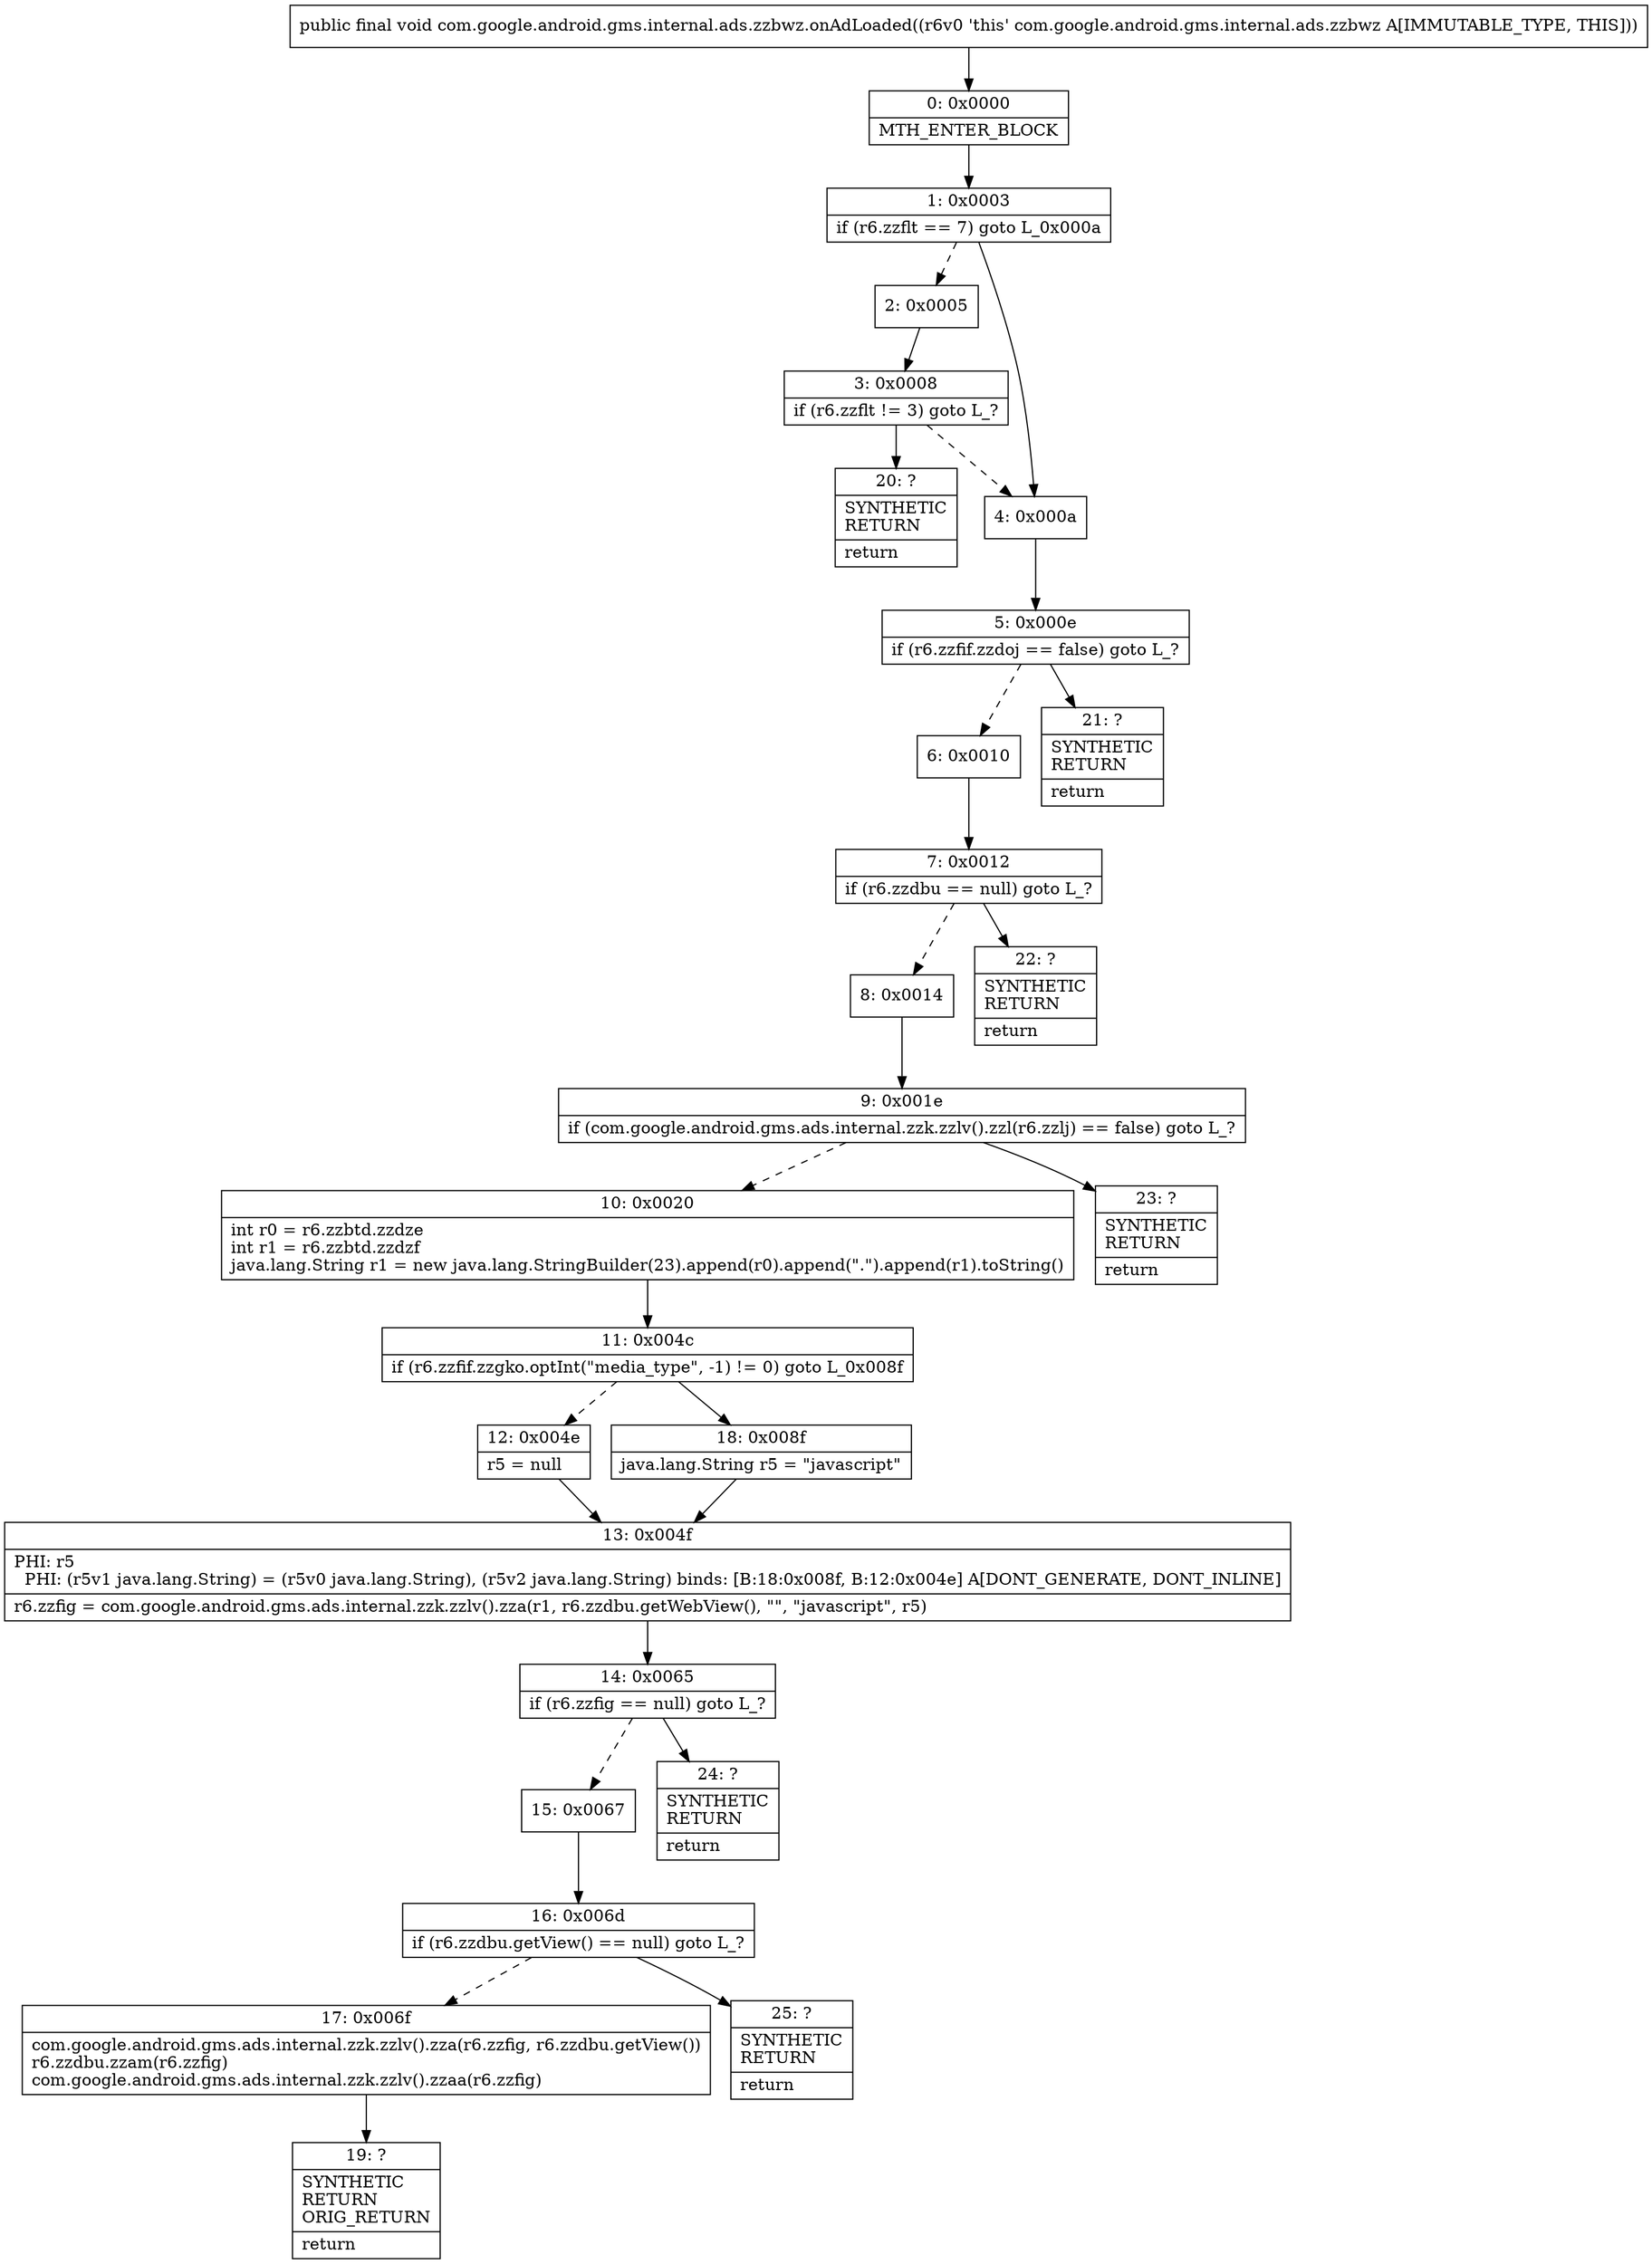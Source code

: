 digraph "CFG forcom.google.android.gms.internal.ads.zzbwz.onAdLoaded()V" {
Node_0 [shape=record,label="{0\:\ 0x0000|MTH_ENTER_BLOCK\l}"];
Node_1 [shape=record,label="{1\:\ 0x0003|if (r6.zzflt == 7) goto L_0x000a\l}"];
Node_2 [shape=record,label="{2\:\ 0x0005}"];
Node_3 [shape=record,label="{3\:\ 0x0008|if (r6.zzflt != 3) goto L_?\l}"];
Node_4 [shape=record,label="{4\:\ 0x000a}"];
Node_5 [shape=record,label="{5\:\ 0x000e|if (r6.zzfif.zzdoj == false) goto L_?\l}"];
Node_6 [shape=record,label="{6\:\ 0x0010}"];
Node_7 [shape=record,label="{7\:\ 0x0012|if (r6.zzdbu == null) goto L_?\l}"];
Node_8 [shape=record,label="{8\:\ 0x0014}"];
Node_9 [shape=record,label="{9\:\ 0x001e|if (com.google.android.gms.ads.internal.zzk.zzlv().zzl(r6.zzlj) == false) goto L_?\l}"];
Node_10 [shape=record,label="{10\:\ 0x0020|int r0 = r6.zzbtd.zzdze\lint r1 = r6.zzbtd.zzdzf\ljava.lang.String r1 = new java.lang.StringBuilder(23).append(r0).append(\".\").append(r1).toString()\l}"];
Node_11 [shape=record,label="{11\:\ 0x004c|if (r6.zzfif.zzgko.optInt(\"media_type\", \-1) != 0) goto L_0x008f\l}"];
Node_12 [shape=record,label="{12\:\ 0x004e|r5 = null\l}"];
Node_13 [shape=record,label="{13\:\ 0x004f|PHI: r5 \l  PHI: (r5v1 java.lang.String) = (r5v0 java.lang.String), (r5v2 java.lang.String) binds: [B:18:0x008f, B:12:0x004e] A[DONT_GENERATE, DONT_INLINE]\l|r6.zzfig = com.google.android.gms.ads.internal.zzk.zzlv().zza(r1, r6.zzdbu.getWebView(), \"\", \"javascript\", r5)\l}"];
Node_14 [shape=record,label="{14\:\ 0x0065|if (r6.zzfig == null) goto L_?\l}"];
Node_15 [shape=record,label="{15\:\ 0x0067}"];
Node_16 [shape=record,label="{16\:\ 0x006d|if (r6.zzdbu.getView() == null) goto L_?\l}"];
Node_17 [shape=record,label="{17\:\ 0x006f|com.google.android.gms.ads.internal.zzk.zzlv().zza(r6.zzfig, r6.zzdbu.getView())\lr6.zzdbu.zzam(r6.zzfig)\lcom.google.android.gms.ads.internal.zzk.zzlv().zzaa(r6.zzfig)\l}"];
Node_18 [shape=record,label="{18\:\ 0x008f|java.lang.String r5 = \"javascript\"\l}"];
Node_19 [shape=record,label="{19\:\ ?|SYNTHETIC\lRETURN\lORIG_RETURN\l|return\l}"];
Node_20 [shape=record,label="{20\:\ ?|SYNTHETIC\lRETURN\l|return\l}"];
Node_21 [shape=record,label="{21\:\ ?|SYNTHETIC\lRETURN\l|return\l}"];
Node_22 [shape=record,label="{22\:\ ?|SYNTHETIC\lRETURN\l|return\l}"];
Node_23 [shape=record,label="{23\:\ ?|SYNTHETIC\lRETURN\l|return\l}"];
Node_24 [shape=record,label="{24\:\ ?|SYNTHETIC\lRETURN\l|return\l}"];
Node_25 [shape=record,label="{25\:\ ?|SYNTHETIC\lRETURN\l|return\l}"];
MethodNode[shape=record,label="{public final void com.google.android.gms.internal.ads.zzbwz.onAdLoaded((r6v0 'this' com.google.android.gms.internal.ads.zzbwz A[IMMUTABLE_TYPE, THIS])) }"];
MethodNode -> Node_0;
Node_0 -> Node_1;
Node_1 -> Node_2[style=dashed];
Node_1 -> Node_4;
Node_2 -> Node_3;
Node_3 -> Node_4[style=dashed];
Node_3 -> Node_20;
Node_4 -> Node_5;
Node_5 -> Node_6[style=dashed];
Node_5 -> Node_21;
Node_6 -> Node_7;
Node_7 -> Node_8[style=dashed];
Node_7 -> Node_22;
Node_8 -> Node_9;
Node_9 -> Node_10[style=dashed];
Node_9 -> Node_23;
Node_10 -> Node_11;
Node_11 -> Node_12[style=dashed];
Node_11 -> Node_18;
Node_12 -> Node_13;
Node_13 -> Node_14;
Node_14 -> Node_15[style=dashed];
Node_14 -> Node_24;
Node_15 -> Node_16;
Node_16 -> Node_17[style=dashed];
Node_16 -> Node_25;
Node_17 -> Node_19;
Node_18 -> Node_13;
}

